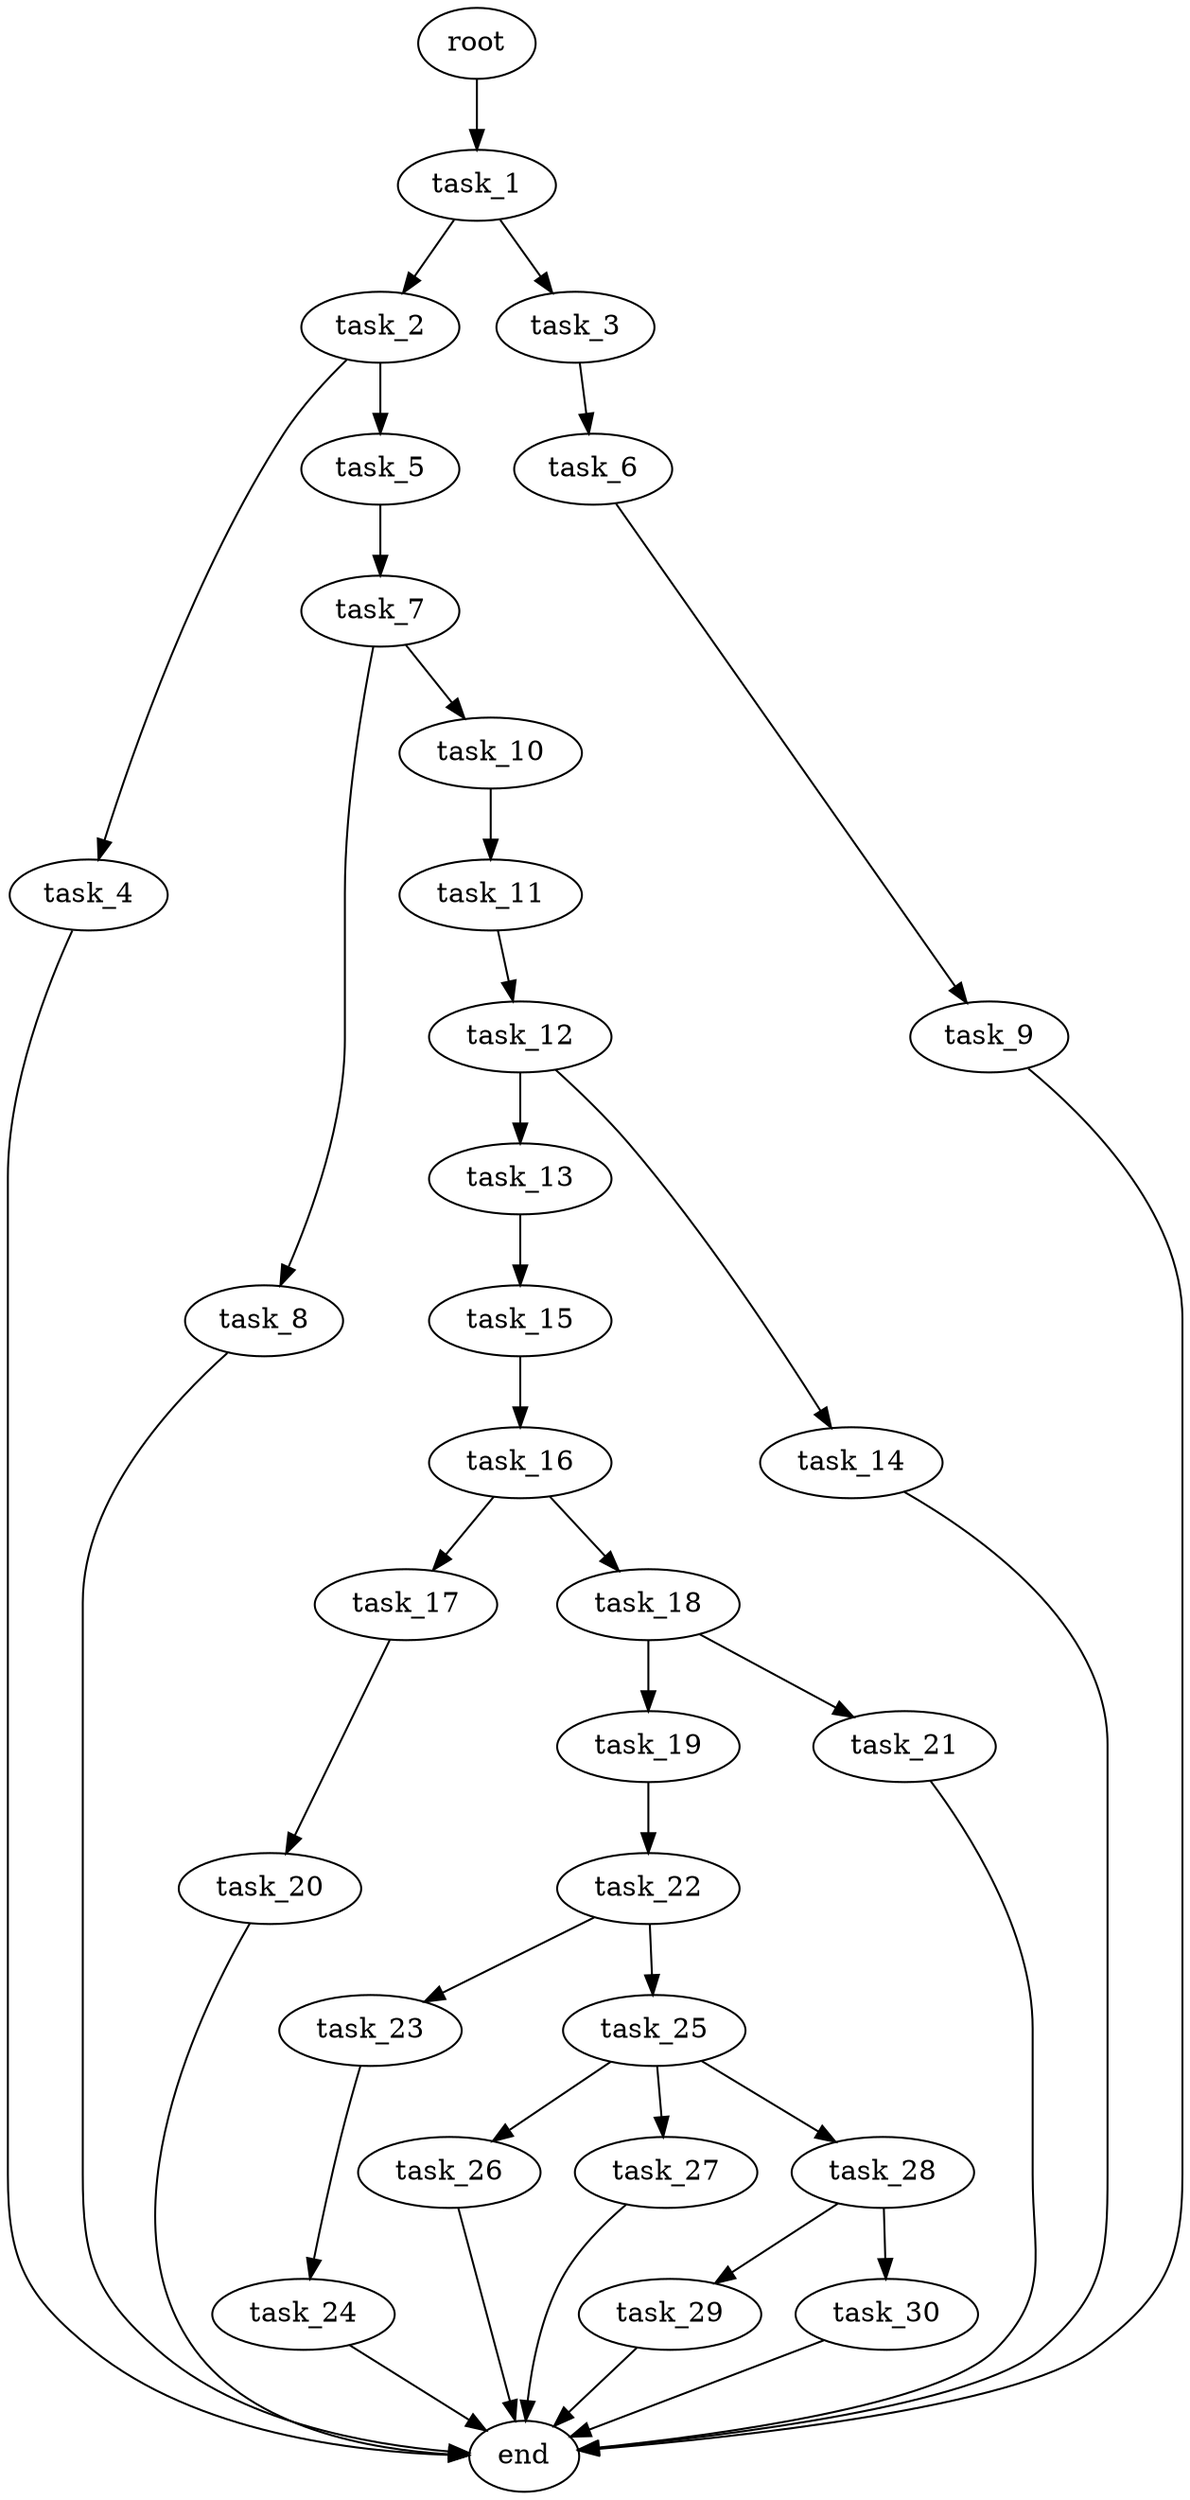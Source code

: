 digraph G {
  root [size="0.000000e+00"];
  task_1 [size="9.180427e+09"];
  task_2 [size="3.921633e+08"];
  task_3 [size="6.448112e+09"];
  task_4 [size="6.954717e+08"];
  task_5 [size="9.521031e+08"];
  task_6 [size="8.025330e+09"];
  task_7 [size="7.232813e+09"];
  task_8 [size="2.747461e+09"];
  task_9 [size="7.537169e+09"];
  task_10 [size="4.004043e+09"];
  task_11 [size="5.564946e+09"];
  task_12 [size="3.132433e+09"];
  task_13 [size="6.123594e+09"];
  task_14 [size="3.933882e+09"];
  task_15 [size="6.964873e+09"];
  task_16 [size="4.546363e+09"];
  task_17 [size="8.486874e+09"];
  task_18 [size="9.671558e+09"];
  task_19 [size="1.215008e+09"];
  task_20 [size="3.739687e+09"];
  task_21 [size="6.180152e+09"];
  task_22 [size="2.938525e+08"];
  task_23 [size="4.792946e+08"];
  task_24 [size="1.049499e+08"];
  task_25 [size="1.052252e+09"];
  task_26 [size="3.229268e+09"];
  task_27 [size="6.876302e+09"];
  task_28 [size="4.357389e+09"];
  task_29 [size="1.702744e+09"];
  task_30 [size="1.912406e+09"];
  end [size="0.000000e+00"];

  root -> task_1 [size="1.000000e-12"];
  task_1 -> task_2 [size="3.921633e+07"];
  task_1 -> task_3 [size="6.448112e+08"];
  task_2 -> task_4 [size="6.954717e+07"];
  task_2 -> task_5 [size="9.521031e+07"];
  task_3 -> task_6 [size="8.025330e+08"];
  task_4 -> end [size="1.000000e-12"];
  task_5 -> task_7 [size="7.232813e+08"];
  task_6 -> task_9 [size="7.537169e+08"];
  task_7 -> task_8 [size="2.747461e+08"];
  task_7 -> task_10 [size="4.004043e+08"];
  task_8 -> end [size="1.000000e-12"];
  task_9 -> end [size="1.000000e-12"];
  task_10 -> task_11 [size="5.564946e+08"];
  task_11 -> task_12 [size="3.132433e+08"];
  task_12 -> task_13 [size="6.123594e+08"];
  task_12 -> task_14 [size="3.933882e+08"];
  task_13 -> task_15 [size="6.964873e+08"];
  task_14 -> end [size="1.000000e-12"];
  task_15 -> task_16 [size="4.546363e+08"];
  task_16 -> task_17 [size="8.486874e+08"];
  task_16 -> task_18 [size="9.671558e+08"];
  task_17 -> task_20 [size="3.739687e+08"];
  task_18 -> task_19 [size="1.215008e+08"];
  task_18 -> task_21 [size="6.180152e+08"];
  task_19 -> task_22 [size="2.938525e+07"];
  task_20 -> end [size="1.000000e-12"];
  task_21 -> end [size="1.000000e-12"];
  task_22 -> task_23 [size="4.792946e+07"];
  task_22 -> task_25 [size="1.052252e+08"];
  task_23 -> task_24 [size="1.049499e+07"];
  task_24 -> end [size="1.000000e-12"];
  task_25 -> task_26 [size="3.229268e+08"];
  task_25 -> task_27 [size="6.876302e+08"];
  task_25 -> task_28 [size="4.357389e+08"];
  task_26 -> end [size="1.000000e-12"];
  task_27 -> end [size="1.000000e-12"];
  task_28 -> task_29 [size="1.702744e+08"];
  task_28 -> task_30 [size="1.912406e+08"];
  task_29 -> end [size="1.000000e-12"];
  task_30 -> end [size="1.000000e-12"];
}
